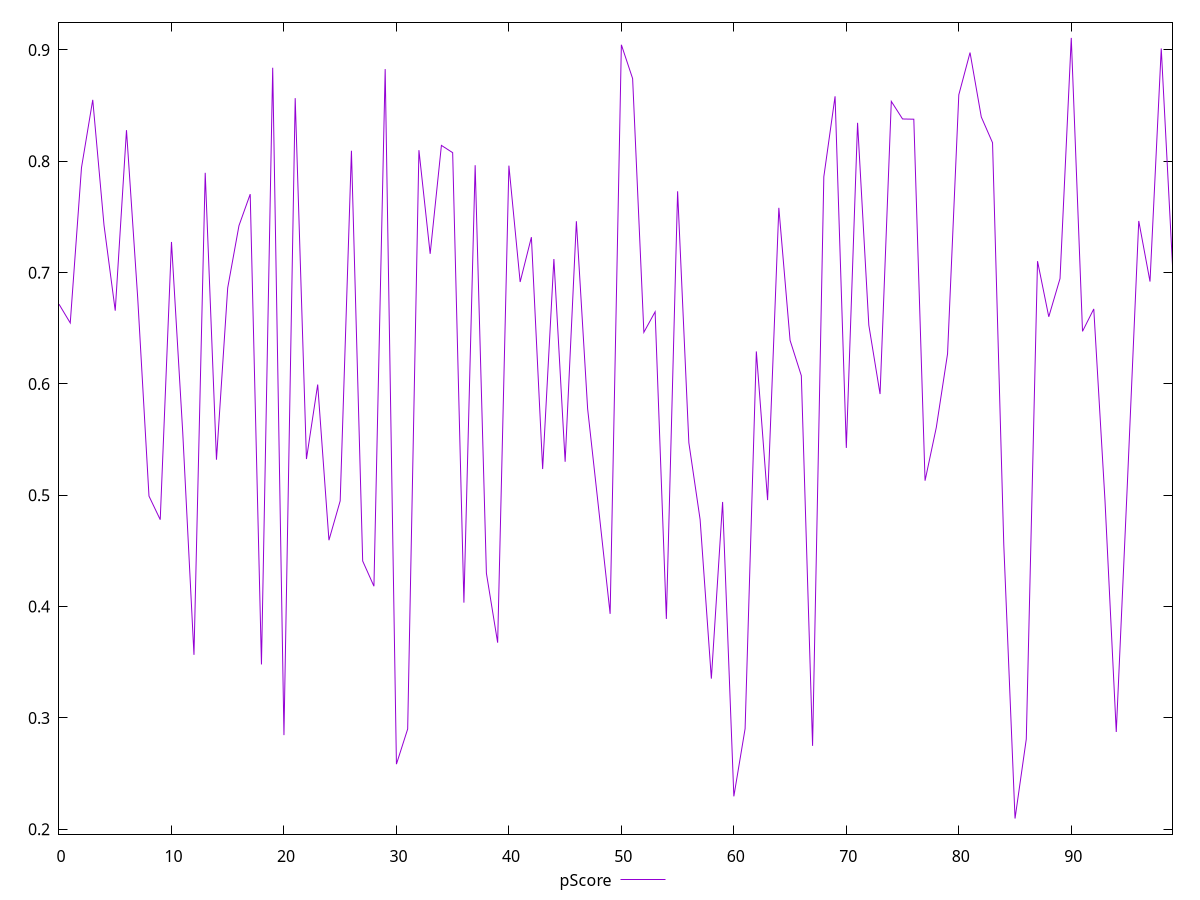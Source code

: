 reset

$pScore <<EOF
0 0.6716516846096086
1 0.6547971077026752
2 0.794349018196046
3 0.8552175405749979
4 0.7427749450968386
5 0.665828025225744
6 0.8280022578380838
7 0.6768866793292765
8 0.49926283592103726
9 0.47808073552429436
10 0.7275304817227648
11 0.5567078105945381
12 0.3566355646706259
13 0.7896476542174399
14 0.5319356943808706
15 0.6863551208185972
16 0.7421916697826785
17 0.7705036579132458
18 0.34798155266298714
19 0.8840274090746334
20 0.2845468022193762
21 0.85672994939597
22 0.5325417857989941
23 0.5994564394714528
24 0.45963592206770326
25 0.4949509698147654
26 0.8095099134321
27 0.4409382925148803
28 0.4182822152196424
29 0.8828269399998183
30 0.25845089341173766
31 0.2900260664440277
32 0.8100083785497256
33 0.7168725243650291
34 0.8142970883366277
35 0.8077453262240615
36 0.40353195241486006
37 0.7964849635473775
38 0.42997787661390163
39 0.36757974263144216
40 0.7961262546990343
41 0.691602394354567
42 0.7318618961956673
43 0.5235532124711053
44 0.7122359712126434
45 0.5301059272923856
46 0.7461714641661992
47 0.5776685498155537
48 0.48604985563218905
49 0.3934678002678469
50 0.9046826725095167
51 0.8743408965493467
52 0.6463969255205515
53 0.6648157120225675
54 0.3888925927823899
55 0.773092683520112
56 0.5472086519946906
57 0.4781842381681856
58 0.33525734753811587
59 0.4939687167283947
60 0.22952644577266623
61 0.2902753303219002
62 0.6292278496643702
63 0.4956472512500327
64 0.7582108012190604
65 0.6391418529448363
66 0.6073967757084148
67 0.27490106679644183
68 0.786128583811194
69 0.8583934918555919
70 0.542552713001613
71 0.8345836801250773
72 0.6528290239790822
73 0.5909298952731581
74 0.8538327970564155
75 0.8380348402166912
76 0.8378225222960567
77 0.5131108551094214
78 0.5609105820613169
79 0.6270815948086463
80 0.8597181309027495
81 0.8976909280446337
82 0.8398372467659142
83 0.8166911719594532
84 0.45547478643429656
85 0.20961455150906783
86 0.2809308216952691
87 0.7102965019711884
88 0.6603363252284629
89 0.6946901986007996
90 0.9108535956283588
91 0.6472480214718683
92 0.6673788603038995
93 0.494896253588087
94 0.28738431630344885
95 0.5131293511883
96 0.7464132904656611
97 0.691983869531978
98 0.9013138372283143
99 0.7066187970598947
EOF

set key outside below
set xrange [0:99]
set yrange [0.195589770626682:0.9248783765107446]
set trange [0.195589770626682:0.9248783765107446]
set terminal svg size 640, 500 enhanced background rgb 'white'
set output "report_00013_2021-02-09T12-04-24.940Z/bootup-time/samples/pages/pScore/values.svg"

plot $pScore title "pScore" with line

reset
